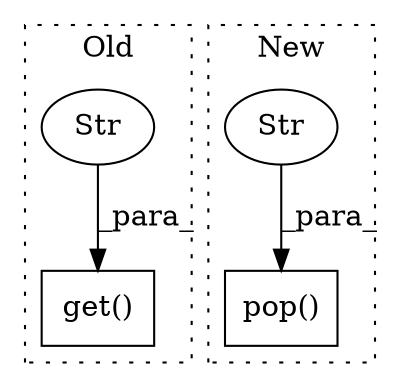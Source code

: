 digraph G {
subgraph cluster0 {
1 [label="get()" a="75" s="25398,25434" l="24,1" shape="box"];
3 [label="Str" a="66" s="25422" l="12" shape="ellipse"];
label = "Old";
style="dotted";
}
subgraph cluster1 {
2 [label="pop()" a="75" s="25414,25443" l="11,1" shape="box"];
4 [label="Str" a="66" s="25425" l="12" shape="ellipse"];
label = "New";
style="dotted";
}
3 -> 1 [label="_para_"];
4 -> 2 [label="_para_"];
}